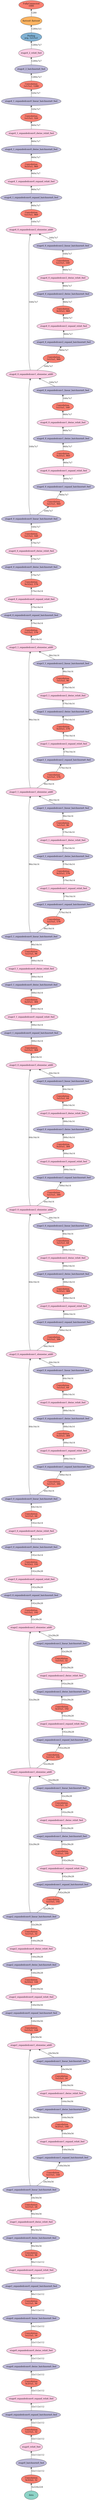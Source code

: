 digraph plot {
	data [label=data fillcolor="#8dd3c7" fixedsize="fasl==false" height=0.8034 shape=oval style=filled width=1.3]
	stage0_conv0_fwd [label="Convolution
3x3/2x2, 32" fillcolor="#fb8072" fixedsize="fasl==false" height=0.8034 shape=oval style=filled width=1.3]
	stage0_batchnorm0_fwd [label=stage0_batchnorm0_fwd fillcolor="#bebada" fixedsize="fasl==false" height=0.8034 shape=oval style=filled width=1.3]
	stage0_relu6_fwd [label=stage0_relu6_fwd fillcolor="#fccde5" fixedsize="fasl==false" height=0.8034 shape=oval style=filled width=1.3]
	stage0_expandedconv0_expand_conv0_fwd [label="Convolution
1x1/1x1, 32" fillcolor="#fb8072" fixedsize="fasl==false" height=0.8034 shape=oval style=filled width=1.3]
	stage0_expandedconv0_expand_batchnorm0_fwd [label=stage0_expandedconv0_expand_batchnorm0_fwd fillcolor="#bebada" fixedsize="fasl==false" height=0.8034 shape=oval style=filled width=1.3]
	stage0_expandedconv0_expand_relu6_fwd [label=stage0_expandedconv0_expand_relu6_fwd fillcolor="#fccde5" fixedsize="fasl==false" height=0.8034 shape=oval style=filled width=1.3]
	stage0_expandedconv0_dwise_conv0_fwd [label="Convolution
3x3/1x1, 32" fillcolor="#fb8072" fixedsize="fasl==false" height=0.8034 shape=oval style=filled width=1.3]
	stage0_expandedconv0_dwise_batchnorm0_fwd [label=stage0_expandedconv0_dwise_batchnorm0_fwd fillcolor="#bebada" fixedsize="fasl==false" height=0.8034 shape=oval style=filled width=1.3]
	stage0_expandedconv0_dwise_relu6_fwd [label=stage0_expandedconv0_dwise_relu6_fwd fillcolor="#fccde5" fixedsize="fasl==false" height=0.8034 shape=oval style=filled width=1.3]
	stage0_expandedconv0_linear_conv0_fwd [label="Convolution
1x1/1x1, 16" fillcolor="#fb8072" fixedsize="fasl==false" height=0.8034 shape=oval style=filled width=1.3]
	stage0_expandedconv0_linear_batchnorm0_fwd [label=stage0_expandedconv0_linear_batchnorm0_fwd fillcolor="#bebada" fixedsize="fasl==false" height=0.8034 shape=oval style=filled width=1.3]
	stage1_expandedconv0_expand_conv0_fwd [label="Convolution
1x1/1x1, 96" fillcolor="#fb8072" fixedsize="fasl==false" height=0.8034 shape=oval style=filled width=1.3]
	stage1_expandedconv0_expand_batchnorm0_fwd [label=stage1_expandedconv0_expand_batchnorm0_fwd fillcolor="#bebada" fixedsize="fasl==false" height=0.8034 shape=oval style=filled width=1.3]
	stage1_expandedconv0_expand_relu6_fwd [label=stage1_expandedconv0_expand_relu6_fwd fillcolor="#fccde5" fixedsize="fasl==false" height=0.8034 shape=oval style=filled width=1.3]
	stage1_expandedconv0_dwise_conv0_fwd [label="Convolution
3x3/2x2, 96" fillcolor="#fb8072" fixedsize="fasl==false" height=0.8034 shape=oval style=filled width=1.3]
	stage1_expandedconv0_dwise_batchnorm0_fwd [label=stage1_expandedconv0_dwise_batchnorm0_fwd fillcolor="#bebada" fixedsize="fasl==false" height=0.8034 shape=oval style=filled width=1.3]
	stage1_expandedconv0_dwise_relu6_fwd [label=stage1_expandedconv0_dwise_relu6_fwd fillcolor="#fccde5" fixedsize="fasl==false" height=0.8034 shape=oval style=filled width=1.3]
	stage1_expandedconv0_linear_conv0_fwd [label="Convolution
1x1/1x1, 24" fillcolor="#fb8072" fixedsize="fasl==false" height=0.8034 shape=oval style=filled width=1.3]
	stage1_expandedconv0_linear_batchnorm0_fwd [label=stage1_expandedconv0_linear_batchnorm0_fwd fillcolor="#bebada" fixedsize="fasl==false" height=0.8034 shape=oval style=filled width=1.3]
	stage1_expandedconv1_expand_conv0_fwd [label="Convolution
1x1/1x1, 144" fillcolor="#fb8072" fixedsize="fasl==false" height=0.8034 shape=oval style=filled width=1.3]
	stage1_expandedconv1_expand_batchnorm0_fwd [label=stage1_expandedconv1_expand_batchnorm0_fwd fillcolor="#bebada" fixedsize="fasl==false" height=0.8034 shape=oval style=filled width=1.3]
	stage1_expandedconv1_expand_relu6_fwd [label=stage1_expandedconv1_expand_relu6_fwd fillcolor="#fccde5" fixedsize="fasl==false" height=0.8034 shape=oval style=filled width=1.3]
	stage1_expandedconv1_dwise_conv0_fwd [label="Convolution
3x3/1x1, 144" fillcolor="#fb8072" fixedsize="fasl==false" height=0.8034 shape=oval style=filled width=1.3]
	stage1_expandedconv1_dwise_batchnorm0_fwd [label=stage1_expandedconv1_dwise_batchnorm0_fwd fillcolor="#bebada" fixedsize="fasl==false" height=0.8034 shape=oval style=filled width=1.3]
	stage1_expandedconv1_dwise_relu6_fwd [label=stage1_expandedconv1_dwise_relu6_fwd fillcolor="#fccde5" fixedsize="fasl==false" height=0.8034 shape=oval style=filled width=1.3]
	stage1_expandedconv1_linear_conv0_fwd [label="Convolution
1x1/1x1, 24" fillcolor="#fb8072" fixedsize="fasl==false" height=0.8034 shape=oval style=filled width=1.3]
	stage1_expandedconv1_linear_batchnorm0_fwd [label=stage1_expandedconv1_linear_batchnorm0_fwd fillcolor="#bebada" fixedsize="fasl==false" height=0.8034 shape=oval style=filled width=1.3]
	stage1_expandedconv1_elemwise_add0 [label=stage1_expandedconv1_elemwise_add0 fillcolor="#fccde5" fixedsize="fasl==false" height=0.8034 shape=oval style=filled width=1.3]
	stage2_expandedconv0_expand_conv0_fwd [label="Convolution
1x1/1x1, 144" fillcolor="#fb8072" fixedsize="fasl==false" height=0.8034 shape=oval style=filled width=1.3]
	stage2_expandedconv0_expand_batchnorm0_fwd [label=stage2_expandedconv0_expand_batchnorm0_fwd fillcolor="#bebada" fixedsize="fasl==false" height=0.8034 shape=oval style=filled width=1.3]
	stage2_expandedconv0_expand_relu6_fwd [label=stage2_expandedconv0_expand_relu6_fwd fillcolor="#fccde5" fixedsize="fasl==false" height=0.8034 shape=oval style=filled width=1.3]
	stage2_expandedconv0_dwise_conv0_fwd [label="Convolution
3x3/2x2, 144" fillcolor="#fb8072" fixedsize="fasl==false" height=0.8034 shape=oval style=filled width=1.3]
	stage2_expandedconv0_dwise_batchnorm0_fwd [label=stage2_expandedconv0_dwise_batchnorm0_fwd fillcolor="#bebada" fixedsize="fasl==false" height=0.8034 shape=oval style=filled width=1.3]
	stage2_expandedconv0_dwise_relu6_fwd [label=stage2_expandedconv0_dwise_relu6_fwd fillcolor="#fccde5" fixedsize="fasl==false" height=0.8034 shape=oval style=filled width=1.3]
	stage2_expandedconv0_linear_conv0_fwd [label="Convolution
1x1/1x1, 32" fillcolor="#fb8072" fixedsize="fasl==false" height=0.8034 shape=oval style=filled width=1.3]
	stage2_expandedconv0_linear_batchnorm0_fwd [label=stage2_expandedconv0_linear_batchnorm0_fwd fillcolor="#bebada" fixedsize="fasl==false" height=0.8034 shape=oval style=filled width=1.3]
	stage2_expandedconv1_expand_conv0_fwd [label="Convolution
1x1/1x1, 192" fillcolor="#fb8072" fixedsize="fasl==false" height=0.8034 shape=oval style=filled width=1.3]
	stage2_expandedconv1_expand_batchnorm0_fwd [label=stage2_expandedconv1_expand_batchnorm0_fwd fillcolor="#bebada" fixedsize="fasl==false" height=0.8034 shape=oval style=filled width=1.3]
	stage2_expandedconv1_expand_relu6_fwd [label=stage2_expandedconv1_expand_relu6_fwd fillcolor="#fccde5" fixedsize="fasl==false" height=0.8034 shape=oval style=filled width=1.3]
	stage2_expandedconv1_dwise_conv0_fwd [label="Convolution
3x3/1x1, 192" fillcolor="#fb8072" fixedsize="fasl==false" height=0.8034 shape=oval style=filled width=1.3]
	stage2_expandedconv1_dwise_batchnorm0_fwd [label=stage2_expandedconv1_dwise_batchnorm0_fwd fillcolor="#bebada" fixedsize="fasl==false" height=0.8034 shape=oval style=filled width=1.3]
	stage2_expandedconv1_dwise_relu6_fwd [label=stage2_expandedconv1_dwise_relu6_fwd fillcolor="#fccde5" fixedsize="fasl==false" height=0.8034 shape=oval style=filled width=1.3]
	stage2_expandedconv1_linear_conv0_fwd [label="Convolution
1x1/1x1, 32" fillcolor="#fb8072" fixedsize="fasl==false" height=0.8034 shape=oval style=filled width=1.3]
	stage2_expandedconv1_linear_batchnorm0_fwd [label=stage2_expandedconv1_linear_batchnorm0_fwd fillcolor="#bebada" fixedsize="fasl==false" height=0.8034 shape=oval style=filled width=1.3]
	stage2_expandedconv1_elemwise_add0 [label=stage2_expandedconv1_elemwise_add0 fillcolor="#fccde5" fixedsize="fasl==false" height=0.8034 shape=oval style=filled width=1.3]
	stage2_expandedconv2_expand_conv0_fwd [label="Convolution
1x1/1x1, 192" fillcolor="#fb8072" fixedsize="fasl==false" height=0.8034 shape=oval style=filled width=1.3]
	stage2_expandedconv2_expand_batchnorm0_fwd [label=stage2_expandedconv2_expand_batchnorm0_fwd fillcolor="#bebada" fixedsize="fasl==false" height=0.8034 shape=oval style=filled width=1.3]
	stage2_expandedconv2_expand_relu6_fwd [label=stage2_expandedconv2_expand_relu6_fwd fillcolor="#fccde5" fixedsize="fasl==false" height=0.8034 shape=oval style=filled width=1.3]
	stage2_expandedconv2_dwise_conv0_fwd [label="Convolution
3x3/1x1, 192" fillcolor="#fb8072" fixedsize="fasl==false" height=0.8034 shape=oval style=filled width=1.3]
	stage2_expandedconv2_dwise_batchnorm0_fwd [label=stage2_expandedconv2_dwise_batchnorm0_fwd fillcolor="#bebada" fixedsize="fasl==false" height=0.8034 shape=oval style=filled width=1.3]
	stage2_expandedconv2_dwise_relu6_fwd [label=stage2_expandedconv2_dwise_relu6_fwd fillcolor="#fccde5" fixedsize="fasl==false" height=0.8034 shape=oval style=filled width=1.3]
	stage2_expandedconv2_linear_conv0_fwd [label="Convolution
1x1/1x1, 32" fillcolor="#fb8072" fixedsize="fasl==false" height=0.8034 shape=oval style=filled width=1.3]
	stage2_expandedconv2_linear_batchnorm0_fwd [label=stage2_expandedconv2_linear_batchnorm0_fwd fillcolor="#bebada" fixedsize="fasl==false" height=0.8034 shape=oval style=filled width=1.3]
	stage2_expandedconv2_elemwise_add0 [label=stage2_expandedconv2_elemwise_add0 fillcolor="#fccde5" fixedsize="fasl==false" height=0.8034 shape=oval style=filled width=1.3]
	stage3_0_expandedconv0_expand_conv0_fwd [label="Convolution
1x1/1x1, 192" fillcolor="#fb8072" fixedsize="fasl==false" height=0.8034 shape=oval style=filled width=1.3]
	stage3_0_expandedconv0_expand_batchnorm0_fwd [label=stage3_0_expandedconv0_expand_batchnorm0_fwd fillcolor="#bebada" fixedsize="fasl==false" height=0.8034 shape=oval style=filled width=1.3]
	stage3_0_expandedconv0_expand_relu6_fwd [label=stage3_0_expandedconv0_expand_relu6_fwd fillcolor="#fccde5" fixedsize="fasl==false" height=0.8034 shape=oval style=filled width=1.3]
	stage3_0_expandedconv0_dwise_conv0_fwd [label="Convolution
3x3/2x2, 192" fillcolor="#fb8072" fixedsize="fasl==false" height=0.8034 shape=oval style=filled width=1.3]
	stage3_0_expandedconv0_dwise_batchnorm0_fwd [label=stage3_0_expandedconv0_dwise_batchnorm0_fwd fillcolor="#bebada" fixedsize="fasl==false" height=0.8034 shape=oval style=filled width=1.3]
	stage3_0_expandedconv0_dwise_relu6_fwd [label=stage3_0_expandedconv0_dwise_relu6_fwd fillcolor="#fccde5" fixedsize="fasl==false" height=0.8034 shape=oval style=filled width=1.3]
	stage3_0_expandedconv0_linear_conv0_fwd [label="Convolution
1x1/1x1, 64" fillcolor="#fb8072" fixedsize="fasl==false" height=0.8034 shape=oval style=filled width=1.3]
	stage3_0_expandedconv0_linear_batchnorm0_fwd [label=stage3_0_expandedconv0_linear_batchnorm0_fwd fillcolor="#bebada" fixedsize="fasl==false" height=0.8034 shape=oval style=filled width=1.3]
	stage3_0_expandedconv1_expand_conv0_fwd [label="Convolution
1x1/1x1, 384" fillcolor="#fb8072" fixedsize="fasl==false" height=0.8034 shape=oval style=filled width=1.3]
	stage3_0_expandedconv1_expand_batchnorm0_fwd [label=stage3_0_expandedconv1_expand_batchnorm0_fwd fillcolor="#bebada" fixedsize="fasl==false" height=0.8034 shape=oval style=filled width=1.3]
	stage3_0_expandedconv1_expand_relu6_fwd [label=stage3_0_expandedconv1_expand_relu6_fwd fillcolor="#fccde5" fixedsize="fasl==false" height=0.8034 shape=oval style=filled width=1.3]
	stage3_0_expandedconv1_dwise_conv0_fwd [label="Convolution
3x3/1x1, 384" fillcolor="#fb8072" fixedsize="fasl==false" height=0.8034 shape=oval style=filled width=1.3]
	stage3_0_expandedconv1_dwise_batchnorm0_fwd [label=stage3_0_expandedconv1_dwise_batchnorm0_fwd fillcolor="#bebada" fixedsize="fasl==false" height=0.8034 shape=oval style=filled width=1.3]
	stage3_0_expandedconv1_dwise_relu6_fwd [label=stage3_0_expandedconv1_dwise_relu6_fwd fillcolor="#fccde5" fixedsize="fasl==false" height=0.8034 shape=oval style=filled width=1.3]
	stage3_0_expandedconv1_linear_conv0_fwd [label="Convolution
1x1/1x1, 64" fillcolor="#fb8072" fixedsize="fasl==false" height=0.8034 shape=oval style=filled width=1.3]
	stage3_0_expandedconv1_linear_batchnorm0_fwd [label=stage3_0_expandedconv1_linear_batchnorm0_fwd fillcolor="#bebada" fixedsize="fasl==false" height=0.8034 shape=oval style=filled width=1.3]
	stage3_0_expandedconv1_elemwise_add0 [label=stage3_0_expandedconv1_elemwise_add0 fillcolor="#fccde5" fixedsize="fasl==false" height=0.8034 shape=oval style=filled width=1.3]
	stage3_0_expandedconv2_expand_conv0_fwd [label="Convolution
1x1/1x1, 384" fillcolor="#fb8072" fixedsize="fasl==false" height=0.8034 shape=oval style=filled width=1.3]
	stage3_0_expandedconv2_expand_batchnorm0_fwd [label=stage3_0_expandedconv2_expand_batchnorm0_fwd fillcolor="#bebada" fixedsize="fasl==false" height=0.8034 shape=oval style=filled width=1.3]
	stage3_0_expandedconv2_expand_relu6_fwd [label=stage3_0_expandedconv2_expand_relu6_fwd fillcolor="#fccde5" fixedsize="fasl==false" height=0.8034 shape=oval style=filled width=1.3]
	stage3_0_expandedconv2_dwise_conv0_fwd [label="Convolution
3x3/1x1, 384" fillcolor="#fb8072" fixedsize="fasl==false" height=0.8034 shape=oval style=filled width=1.3]
	stage3_0_expandedconv2_dwise_batchnorm0_fwd [label=stage3_0_expandedconv2_dwise_batchnorm0_fwd fillcolor="#bebada" fixedsize="fasl==false" height=0.8034 shape=oval style=filled width=1.3]
	stage3_0_expandedconv2_dwise_relu6_fwd [label=stage3_0_expandedconv2_dwise_relu6_fwd fillcolor="#fccde5" fixedsize="fasl==false" height=0.8034 shape=oval style=filled width=1.3]
	stage3_0_expandedconv2_linear_conv0_fwd [label="Convolution
1x1/1x1, 64" fillcolor="#fb8072" fixedsize="fasl==false" height=0.8034 shape=oval style=filled width=1.3]
	stage3_0_expandedconv2_linear_batchnorm0_fwd [label=stage3_0_expandedconv2_linear_batchnorm0_fwd fillcolor="#bebada" fixedsize="fasl==false" height=0.8034 shape=oval style=filled width=1.3]
	stage3_0_expandedconv2_elemwise_add0 [label=stage3_0_expandedconv2_elemwise_add0 fillcolor="#fccde5" fixedsize="fasl==false" height=0.8034 shape=oval style=filled width=1.3]
	stage3_0_expandedconv3_expand_conv0_fwd [label="Convolution
1x1/1x1, 384" fillcolor="#fb8072" fixedsize="fasl==false" height=0.8034 shape=oval style=filled width=1.3]
	stage3_0_expandedconv3_expand_batchnorm0_fwd [label=stage3_0_expandedconv3_expand_batchnorm0_fwd fillcolor="#bebada" fixedsize="fasl==false" height=0.8034 shape=oval style=filled width=1.3]
	stage3_0_expandedconv3_expand_relu6_fwd [label=stage3_0_expandedconv3_expand_relu6_fwd fillcolor="#fccde5" fixedsize="fasl==false" height=0.8034 shape=oval style=filled width=1.3]
	stage3_0_expandedconv3_dwise_conv0_fwd [label="Convolution
3x3/1x1, 384" fillcolor="#fb8072" fixedsize="fasl==false" height=0.8034 shape=oval style=filled width=1.3]
	stage3_0_expandedconv3_dwise_batchnorm0_fwd [label=stage3_0_expandedconv3_dwise_batchnorm0_fwd fillcolor="#bebada" fixedsize="fasl==false" height=0.8034 shape=oval style=filled width=1.3]
	stage3_0_expandedconv3_dwise_relu6_fwd [label=stage3_0_expandedconv3_dwise_relu6_fwd fillcolor="#fccde5" fixedsize="fasl==false" height=0.8034 shape=oval style=filled width=1.3]
	stage3_0_expandedconv3_linear_conv0_fwd [label="Convolution
1x1/1x1, 64" fillcolor="#fb8072" fixedsize="fasl==false" height=0.8034 shape=oval style=filled width=1.3]
	stage3_0_expandedconv3_linear_batchnorm0_fwd [label=stage3_0_expandedconv3_linear_batchnorm0_fwd fillcolor="#bebada" fixedsize="fasl==false" height=0.8034 shape=oval style=filled width=1.3]
	stage3_0_expandedconv3_elemwise_add0 [label=stage3_0_expandedconv3_elemwise_add0 fillcolor="#fccde5" fixedsize="fasl==false" height=0.8034 shape=oval style=filled width=1.3]
	stage3_1_expandedconv0_expand_conv0_fwd [label="Convolution
1x1/1x1, 384" fillcolor="#fb8072" fixedsize="fasl==false" height=0.8034 shape=oval style=filled width=1.3]
	stage3_1_expandedconv0_expand_batchnorm0_fwd [label=stage3_1_expandedconv0_expand_batchnorm0_fwd fillcolor="#bebada" fixedsize="fasl==false" height=0.8034 shape=oval style=filled width=1.3]
	stage3_1_expandedconv0_expand_relu6_fwd [label=stage3_1_expandedconv0_expand_relu6_fwd fillcolor="#fccde5" fixedsize="fasl==false" height=0.8034 shape=oval style=filled width=1.3]
	stage3_1_expandedconv0_dwise_conv0_fwd [label="Convolution
3x3/1x1, 384" fillcolor="#fb8072" fixedsize="fasl==false" height=0.8034 shape=oval style=filled width=1.3]
	stage3_1_expandedconv0_dwise_batchnorm0_fwd [label=stage3_1_expandedconv0_dwise_batchnorm0_fwd fillcolor="#bebada" fixedsize="fasl==false" height=0.8034 shape=oval style=filled width=1.3]
	stage3_1_expandedconv0_dwise_relu6_fwd [label=stage3_1_expandedconv0_dwise_relu6_fwd fillcolor="#fccde5" fixedsize="fasl==false" height=0.8034 shape=oval style=filled width=1.3]
	stage3_1_expandedconv0_linear_conv0_fwd [label="Convolution
1x1/1x1, 96" fillcolor="#fb8072" fixedsize="fasl==false" height=0.8034 shape=oval style=filled width=1.3]
	stage3_1_expandedconv0_linear_batchnorm0_fwd [label=stage3_1_expandedconv0_linear_batchnorm0_fwd fillcolor="#bebada" fixedsize="fasl==false" height=0.8034 shape=oval style=filled width=1.3]
	stage3_1_expandedconv1_expand_conv0_fwd [label="Convolution
1x1/1x1, 576" fillcolor="#fb8072" fixedsize="fasl==false" height=0.8034 shape=oval style=filled width=1.3]
	stage3_1_expandedconv1_expand_batchnorm0_fwd [label=stage3_1_expandedconv1_expand_batchnorm0_fwd fillcolor="#bebada" fixedsize="fasl==false" height=0.8034 shape=oval style=filled width=1.3]
	stage3_1_expandedconv1_expand_relu6_fwd [label=stage3_1_expandedconv1_expand_relu6_fwd fillcolor="#fccde5" fixedsize="fasl==false" height=0.8034 shape=oval style=filled width=1.3]
	stage3_1_expandedconv1_dwise_conv0_fwd [label="Convolution
3x3/1x1, 576" fillcolor="#fb8072" fixedsize="fasl==false" height=0.8034 shape=oval style=filled width=1.3]
	stage3_1_expandedconv1_dwise_batchnorm0_fwd [label=stage3_1_expandedconv1_dwise_batchnorm0_fwd fillcolor="#bebada" fixedsize="fasl==false" height=0.8034 shape=oval style=filled width=1.3]
	stage3_1_expandedconv1_dwise_relu6_fwd [label=stage3_1_expandedconv1_dwise_relu6_fwd fillcolor="#fccde5" fixedsize="fasl==false" height=0.8034 shape=oval style=filled width=1.3]
	stage3_1_expandedconv1_linear_conv0_fwd [label="Convolution
1x1/1x1, 96" fillcolor="#fb8072" fixedsize="fasl==false" height=0.8034 shape=oval style=filled width=1.3]
	stage3_1_expandedconv1_linear_batchnorm0_fwd [label=stage3_1_expandedconv1_linear_batchnorm0_fwd fillcolor="#bebada" fixedsize="fasl==false" height=0.8034 shape=oval style=filled width=1.3]
	stage3_1_expandedconv1_elemwise_add0 [label=stage3_1_expandedconv1_elemwise_add0 fillcolor="#fccde5" fixedsize="fasl==false" height=0.8034 shape=oval style=filled width=1.3]
	stage3_1_expandedconv2_expand_conv0_fwd [label="Convolution
1x1/1x1, 576" fillcolor="#fb8072" fixedsize="fasl==false" height=0.8034 shape=oval style=filled width=1.3]
	stage3_1_expandedconv2_expand_batchnorm0_fwd [label=stage3_1_expandedconv2_expand_batchnorm0_fwd fillcolor="#bebada" fixedsize="fasl==false" height=0.8034 shape=oval style=filled width=1.3]
	stage3_1_expandedconv2_expand_relu6_fwd [label=stage3_1_expandedconv2_expand_relu6_fwd fillcolor="#fccde5" fixedsize="fasl==false" height=0.8034 shape=oval style=filled width=1.3]
	stage3_1_expandedconv2_dwise_conv0_fwd [label="Convolution
3x3/1x1, 576" fillcolor="#fb8072" fixedsize="fasl==false" height=0.8034 shape=oval style=filled width=1.3]
	stage3_1_expandedconv2_dwise_batchnorm0_fwd [label=stage3_1_expandedconv2_dwise_batchnorm0_fwd fillcolor="#bebada" fixedsize="fasl==false" height=0.8034 shape=oval style=filled width=1.3]
	stage3_1_expandedconv2_dwise_relu6_fwd [label=stage3_1_expandedconv2_dwise_relu6_fwd fillcolor="#fccde5" fixedsize="fasl==false" height=0.8034 shape=oval style=filled width=1.3]
	stage3_1_expandedconv2_linear_conv0_fwd [label="Convolution
1x1/1x1, 96" fillcolor="#fb8072" fixedsize="fasl==false" height=0.8034 shape=oval style=filled width=1.3]
	stage3_1_expandedconv2_linear_batchnorm0_fwd [label=stage3_1_expandedconv2_linear_batchnorm0_fwd fillcolor="#bebada" fixedsize="fasl==false" height=0.8034 shape=oval style=filled width=1.3]
	stage3_1_expandedconv2_elemwise_add0 [label=stage3_1_expandedconv2_elemwise_add0 fillcolor="#fccde5" fixedsize="fasl==false" height=0.8034 shape=oval style=filled width=1.3]
	stage4_0_expandedconv0_expand_conv0_fwd [label="Convolution
1x1/1x1, 576" fillcolor="#fb8072" fixedsize="fasl==false" height=0.8034 shape=oval style=filled width=1.3]
	stage4_0_expandedconv0_expand_batchnorm0_fwd [label=stage4_0_expandedconv0_expand_batchnorm0_fwd fillcolor="#bebada" fixedsize="fasl==false" height=0.8034 shape=oval style=filled width=1.3]
	stage4_0_expandedconv0_expand_relu6_fwd [label=stage4_0_expandedconv0_expand_relu6_fwd fillcolor="#fccde5" fixedsize="fasl==false" height=0.8034 shape=oval style=filled width=1.3]
	stage4_0_expandedconv0_dwise_conv0_fwd [label="Convolution
3x3/2x2, 576" fillcolor="#fb8072" fixedsize="fasl==false" height=0.8034 shape=oval style=filled width=1.3]
	stage4_0_expandedconv0_dwise_batchnorm0_fwd [label=stage4_0_expandedconv0_dwise_batchnorm0_fwd fillcolor="#bebada" fixedsize="fasl==false" height=0.8034 shape=oval style=filled width=1.3]
	stage4_0_expandedconv0_dwise_relu6_fwd [label=stage4_0_expandedconv0_dwise_relu6_fwd fillcolor="#fccde5" fixedsize="fasl==false" height=0.8034 shape=oval style=filled width=1.3]
	stage4_0_expandedconv0_linear_conv0_fwd [label="Convolution
1x1/1x1, 160" fillcolor="#fb8072" fixedsize="fasl==false" height=0.8034 shape=oval style=filled width=1.3]
	stage4_0_expandedconv0_linear_batchnorm0_fwd [label=stage4_0_expandedconv0_linear_batchnorm0_fwd fillcolor="#bebada" fixedsize="fasl==false" height=0.8034 shape=oval style=filled width=1.3]
	stage4_0_expandedconv1_expand_conv0_fwd [label="Convolution
1x1/1x1, 960" fillcolor="#fb8072" fixedsize="fasl==false" height=0.8034 shape=oval style=filled width=1.3]
	stage4_0_expandedconv1_expand_batchnorm0_fwd [label=stage4_0_expandedconv1_expand_batchnorm0_fwd fillcolor="#bebada" fixedsize="fasl==false" height=0.8034 shape=oval style=filled width=1.3]
	stage4_0_expandedconv1_expand_relu6_fwd [label=stage4_0_expandedconv1_expand_relu6_fwd fillcolor="#fccde5" fixedsize="fasl==false" height=0.8034 shape=oval style=filled width=1.3]
	stage4_0_expandedconv1_dwise_conv0_fwd [label="Convolution
3x3/1x1, 960" fillcolor="#fb8072" fixedsize="fasl==false" height=0.8034 shape=oval style=filled width=1.3]
	stage4_0_expandedconv1_dwise_batchnorm0_fwd [label=stage4_0_expandedconv1_dwise_batchnorm0_fwd fillcolor="#bebada" fixedsize="fasl==false" height=0.8034 shape=oval style=filled width=1.3]
	stage4_0_expandedconv1_dwise_relu6_fwd [label=stage4_0_expandedconv1_dwise_relu6_fwd fillcolor="#fccde5" fixedsize="fasl==false" height=0.8034 shape=oval style=filled width=1.3]
	stage4_0_expandedconv1_linear_conv0_fwd [label="Convolution
1x1/1x1, 160" fillcolor="#fb8072" fixedsize="fasl==false" height=0.8034 shape=oval style=filled width=1.3]
	stage4_0_expandedconv1_linear_batchnorm0_fwd [label=stage4_0_expandedconv1_linear_batchnorm0_fwd fillcolor="#bebada" fixedsize="fasl==false" height=0.8034 shape=oval style=filled width=1.3]
	stage4_0_expandedconv1_elemwise_add0 [label=stage4_0_expandedconv1_elemwise_add0 fillcolor="#fccde5" fixedsize="fasl==false" height=0.8034 shape=oval style=filled width=1.3]
	stage4_0_expandedconv2_expand_conv0_fwd [label="Convolution
1x1/1x1, 960" fillcolor="#fb8072" fixedsize="fasl==false" height=0.8034 shape=oval style=filled width=1.3]
	stage4_0_expandedconv2_expand_batchnorm0_fwd [label=stage4_0_expandedconv2_expand_batchnorm0_fwd fillcolor="#bebada" fixedsize="fasl==false" height=0.8034 shape=oval style=filled width=1.3]
	stage4_0_expandedconv2_expand_relu6_fwd [label=stage4_0_expandedconv2_expand_relu6_fwd fillcolor="#fccde5" fixedsize="fasl==false" height=0.8034 shape=oval style=filled width=1.3]
	stage4_0_expandedconv2_dwise_conv0_fwd [label="Convolution
3x3/1x1, 960" fillcolor="#fb8072" fixedsize="fasl==false" height=0.8034 shape=oval style=filled width=1.3]
	stage4_0_expandedconv2_dwise_batchnorm0_fwd [label=stage4_0_expandedconv2_dwise_batchnorm0_fwd fillcolor="#bebada" fixedsize="fasl==false" height=0.8034 shape=oval style=filled width=1.3]
	stage4_0_expandedconv2_dwise_relu6_fwd [label=stage4_0_expandedconv2_dwise_relu6_fwd fillcolor="#fccde5" fixedsize="fasl==false" height=0.8034 shape=oval style=filled width=1.3]
	stage4_0_expandedconv2_linear_conv0_fwd [label="Convolution
1x1/1x1, 160" fillcolor="#fb8072" fixedsize="fasl==false" height=0.8034 shape=oval style=filled width=1.3]
	stage4_0_expandedconv2_linear_batchnorm0_fwd [label=stage4_0_expandedconv2_linear_batchnorm0_fwd fillcolor="#bebada" fixedsize="fasl==false" height=0.8034 shape=oval style=filled width=1.3]
	stage4_0_expandedconv2_elemwise_add0 [label=stage4_0_expandedconv2_elemwise_add0 fillcolor="#fccde5" fixedsize="fasl==false" height=0.8034 shape=oval style=filled width=1.3]
	stage4_1_expandedconv0_expand_conv0_fwd [label="Convolution
1x1/1x1, 960" fillcolor="#fb8072" fixedsize="fasl==false" height=0.8034 shape=oval style=filled width=1.3]
	stage4_1_expandedconv0_expand_batchnorm0_fwd [label=stage4_1_expandedconv0_expand_batchnorm0_fwd fillcolor="#bebada" fixedsize="fasl==false" height=0.8034 shape=oval style=filled width=1.3]
	stage4_1_expandedconv0_expand_relu6_fwd [label=stage4_1_expandedconv0_expand_relu6_fwd fillcolor="#fccde5" fixedsize="fasl==false" height=0.8034 shape=oval style=filled width=1.3]
	stage4_1_expandedconv0_dwise_conv0_fwd [label="Convolution
3x3/1x1, 960" fillcolor="#fb8072" fixedsize="fasl==false" height=0.8034 shape=oval style=filled width=1.3]
	stage4_1_expandedconv0_dwise_batchnorm0_fwd [label=stage4_1_expandedconv0_dwise_batchnorm0_fwd fillcolor="#bebada" fixedsize="fasl==false" height=0.8034 shape=oval style=filled width=1.3]
	stage4_1_expandedconv0_dwise_relu6_fwd [label=stage4_1_expandedconv0_dwise_relu6_fwd fillcolor="#fccde5" fixedsize="fasl==false" height=0.8034 shape=oval style=filled width=1.3]
	stage4_1_expandedconv0_linear_conv0_fwd [label="Convolution
1x1/1x1, 320" fillcolor="#fb8072" fixedsize="fasl==false" height=0.8034 shape=oval style=filled width=1.3]
	stage4_1_expandedconv0_linear_batchnorm0_fwd [label=stage4_1_expandedconv0_linear_batchnorm0_fwd fillcolor="#bebada" fixedsize="fasl==false" height=0.8034 shape=oval style=filled width=1.3]
	stage4_2_conv0_fwd [label="Convolution
1x1/1x1, 1280" fillcolor="#fb8072" fixedsize="fasl==false" height=0.8034 shape=oval style=filled width=1.3]
	stage4_2_batchnorm0_fwd [label=stage4_2_batchnorm0_fwd fillcolor="#bebada" fixedsize="fasl==false" height=0.8034 shape=oval style=filled width=1.3]
	stage4_2_relu6_fwd [label=stage4_2_relu6_fwd fillcolor="#fccde5" fixedsize="fasl==false" height=0.8034 shape=oval style=filled width=1.3]
	pool0_fwd [label="Pooling
avg, 1x1/1x1" fillcolor="#80b1d3" fixedsize="fasl==false" height=0.8034 shape=oval style=filled width=1.3]
	flatten0_flatten0 [label=flatten0_flatten0 fillcolor="#fdb462" fixedsize="fasl==false" height=0.8034 shape=oval style=filled width=1.3]
	dense0_fwd [label="FullyConnected
1000" fillcolor="#fb8072" fixedsize="fasl==false" height=0.8034 shape=oval style=filled width=1.3]
	stage0_conv0_fwd -> data [label="3x224x224" arrowtail=open dir=back]
	stage0_batchnorm0_fwd -> stage0_conv0_fwd [label="32x112x112" arrowtail=open dir=back]
	stage0_relu6_fwd -> stage0_batchnorm0_fwd [label="32x112x112" arrowtail=open dir=back]
	stage0_expandedconv0_expand_conv0_fwd -> stage0_relu6_fwd [label="32x112x112" arrowtail=open dir=back]
	stage0_expandedconv0_expand_batchnorm0_fwd -> stage0_expandedconv0_expand_conv0_fwd [label="32x112x112" arrowtail=open dir=back]
	stage0_expandedconv0_expand_relu6_fwd -> stage0_expandedconv0_expand_batchnorm0_fwd [label="32x112x112" arrowtail=open dir=back]
	stage0_expandedconv0_dwise_conv0_fwd -> stage0_expandedconv0_expand_relu6_fwd [label="32x112x112" arrowtail=open dir=back]
	stage0_expandedconv0_dwise_batchnorm0_fwd -> stage0_expandedconv0_dwise_conv0_fwd [label="32x112x112" arrowtail=open dir=back]
	stage0_expandedconv0_dwise_relu6_fwd -> stage0_expandedconv0_dwise_batchnorm0_fwd [label="32x112x112" arrowtail=open dir=back]
	stage0_expandedconv0_linear_conv0_fwd -> stage0_expandedconv0_dwise_relu6_fwd [label="32x112x112" arrowtail=open dir=back]
	stage0_expandedconv0_linear_batchnorm0_fwd -> stage0_expandedconv0_linear_conv0_fwd [label="16x112x112" arrowtail=open dir=back]
	stage1_expandedconv0_expand_conv0_fwd -> stage0_expandedconv0_linear_batchnorm0_fwd [label="16x112x112" arrowtail=open dir=back]
	stage1_expandedconv0_expand_batchnorm0_fwd -> stage1_expandedconv0_expand_conv0_fwd [label="96x112x112" arrowtail=open dir=back]
	stage1_expandedconv0_expand_relu6_fwd -> stage1_expandedconv0_expand_batchnorm0_fwd [label="96x112x112" arrowtail=open dir=back]
	stage1_expandedconv0_dwise_conv0_fwd -> stage1_expandedconv0_expand_relu6_fwd [label="96x112x112" arrowtail=open dir=back]
	stage1_expandedconv0_dwise_batchnorm0_fwd -> stage1_expandedconv0_dwise_conv0_fwd [label="96x56x56" arrowtail=open dir=back]
	stage1_expandedconv0_dwise_relu6_fwd -> stage1_expandedconv0_dwise_batchnorm0_fwd [label="96x56x56" arrowtail=open dir=back]
	stage1_expandedconv0_linear_conv0_fwd -> stage1_expandedconv0_dwise_relu6_fwd [label="96x56x56" arrowtail=open dir=back]
	stage1_expandedconv0_linear_batchnorm0_fwd -> stage1_expandedconv0_linear_conv0_fwd [label="24x56x56" arrowtail=open dir=back]
	stage1_expandedconv1_expand_conv0_fwd -> stage1_expandedconv0_linear_batchnorm0_fwd [label="24x56x56" arrowtail=open dir=back]
	stage1_expandedconv1_expand_batchnorm0_fwd -> stage1_expandedconv1_expand_conv0_fwd [label="144x56x56" arrowtail=open dir=back]
	stage1_expandedconv1_expand_relu6_fwd -> stage1_expandedconv1_expand_batchnorm0_fwd [label="144x56x56" arrowtail=open dir=back]
	stage1_expandedconv1_dwise_conv0_fwd -> stage1_expandedconv1_expand_relu6_fwd [label="144x56x56" arrowtail=open dir=back]
	stage1_expandedconv1_dwise_batchnorm0_fwd -> stage1_expandedconv1_dwise_conv0_fwd [label="144x56x56" arrowtail=open dir=back]
	stage1_expandedconv1_dwise_relu6_fwd -> stage1_expandedconv1_dwise_batchnorm0_fwd [label="144x56x56" arrowtail=open dir=back]
	stage1_expandedconv1_linear_conv0_fwd -> stage1_expandedconv1_dwise_relu6_fwd [label="144x56x56" arrowtail=open dir=back]
	stage1_expandedconv1_linear_batchnorm0_fwd -> stage1_expandedconv1_linear_conv0_fwd [label="24x56x56" arrowtail=open dir=back]
	stage1_expandedconv1_elemwise_add0 -> stage1_expandedconv1_linear_batchnorm0_fwd [label="24x56x56" arrowtail=open dir=back]
	stage1_expandedconv1_elemwise_add0 -> stage1_expandedconv0_linear_batchnorm0_fwd [label="24x56x56" arrowtail=open dir=back]
	stage2_expandedconv0_expand_conv0_fwd -> stage1_expandedconv1_elemwise_add0 [label="24x56x56" arrowtail=open dir=back]
	stage2_expandedconv0_expand_batchnorm0_fwd -> stage2_expandedconv0_expand_conv0_fwd [label="144x56x56" arrowtail=open dir=back]
	stage2_expandedconv0_expand_relu6_fwd -> stage2_expandedconv0_expand_batchnorm0_fwd [label="144x56x56" arrowtail=open dir=back]
	stage2_expandedconv0_dwise_conv0_fwd -> stage2_expandedconv0_expand_relu6_fwd [label="144x56x56" arrowtail=open dir=back]
	stage2_expandedconv0_dwise_batchnorm0_fwd -> stage2_expandedconv0_dwise_conv0_fwd [label="144x28x28" arrowtail=open dir=back]
	stage2_expandedconv0_dwise_relu6_fwd -> stage2_expandedconv0_dwise_batchnorm0_fwd [label="144x28x28" arrowtail=open dir=back]
	stage2_expandedconv0_linear_conv0_fwd -> stage2_expandedconv0_dwise_relu6_fwd [label="144x28x28" arrowtail=open dir=back]
	stage2_expandedconv0_linear_batchnorm0_fwd -> stage2_expandedconv0_linear_conv0_fwd [label="32x28x28" arrowtail=open dir=back]
	stage2_expandedconv1_expand_conv0_fwd -> stage2_expandedconv0_linear_batchnorm0_fwd [label="32x28x28" arrowtail=open dir=back]
	stage2_expandedconv1_expand_batchnorm0_fwd -> stage2_expandedconv1_expand_conv0_fwd [label="192x28x28" arrowtail=open dir=back]
	stage2_expandedconv1_expand_relu6_fwd -> stage2_expandedconv1_expand_batchnorm0_fwd [label="192x28x28" arrowtail=open dir=back]
	stage2_expandedconv1_dwise_conv0_fwd -> stage2_expandedconv1_expand_relu6_fwd [label="192x28x28" arrowtail=open dir=back]
	stage2_expandedconv1_dwise_batchnorm0_fwd -> stage2_expandedconv1_dwise_conv0_fwd [label="192x28x28" arrowtail=open dir=back]
	stage2_expandedconv1_dwise_relu6_fwd -> stage2_expandedconv1_dwise_batchnorm0_fwd [label="192x28x28" arrowtail=open dir=back]
	stage2_expandedconv1_linear_conv0_fwd -> stage2_expandedconv1_dwise_relu6_fwd [label="192x28x28" arrowtail=open dir=back]
	stage2_expandedconv1_linear_batchnorm0_fwd -> stage2_expandedconv1_linear_conv0_fwd [label="32x28x28" arrowtail=open dir=back]
	stage2_expandedconv1_elemwise_add0 -> stage2_expandedconv1_linear_batchnorm0_fwd [label="32x28x28" arrowtail=open dir=back]
	stage2_expandedconv1_elemwise_add0 -> stage2_expandedconv0_linear_batchnorm0_fwd [label="32x28x28" arrowtail=open dir=back]
	stage2_expandedconv2_expand_conv0_fwd -> stage2_expandedconv1_elemwise_add0 [label="32x28x28" arrowtail=open dir=back]
	stage2_expandedconv2_expand_batchnorm0_fwd -> stage2_expandedconv2_expand_conv0_fwd [label="192x28x28" arrowtail=open dir=back]
	stage2_expandedconv2_expand_relu6_fwd -> stage2_expandedconv2_expand_batchnorm0_fwd [label="192x28x28" arrowtail=open dir=back]
	stage2_expandedconv2_dwise_conv0_fwd -> stage2_expandedconv2_expand_relu6_fwd [label="192x28x28" arrowtail=open dir=back]
	stage2_expandedconv2_dwise_batchnorm0_fwd -> stage2_expandedconv2_dwise_conv0_fwd [label="192x28x28" arrowtail=open dir=back]
	stage2_expandedconv2_dwise_relu6_fwd -> stage2_expandedconv2_dwise_batchnorm0_fwd [label="192x28x28" arrowtail=open dir=back]
	stage2_expandedconv2_linear_conv0_fwd -> stage2_expandedconv2_dwise_relu6_fwd [label="192x28x28" arrowtail=open dir=back]
	stage2_expandedconv2_linear_batchnorm0_fwd -> stage2_expandedconv2_linear_conv0_fwd [label="32x28x28" arrowtail=open dir=back]
	stage2_expandedconv2_elemwise_add0 -> stage2_expandedconv2_linear_batchnorm0_fwd [label="32x28x28" arrowtail=open dir=back]
	stage2_expandedconv2_elemwise_add0 -> stage2_expandedconv1_elemwise_add0 [label="32x28x28" arrowtail=open dir=back]
	stage3_0_expandedconv0_expand_conv0_fwd -> stage2_expandedconv2_elemwise_add0 [label="32x28x28" arrowtail=open dir=back]
	stage3_0_expandedconv0_expand_batchnorm0_fwd -> stage3_0_expandedconv0_expand_conv0_fwd [label="192x28x28" arrowtail=open dir=back]
	stage3_0_expandedconv0_expand_relu6_fwd -> stage3_0_expandedconv0_expand_batchnorm0_fwd [label="192x28x28" arrowtail=open dir=back]
	stage3_0_expandedconv0_dwise_conv0_fwd -> stage3_0_expandedconv0_expand_relu6_fwd [label="192x28x28" arrowtail=open dir=back]
	stage3_0_expandedconv0_dwise_batchnorm0_fwd -> stage3_0_expandedconv0_dwise_conv0_fwd [label="192x14x14" arrowtail=open dir=back]
	stage3_0_expandedconv0_dwise_relu6_fwd -> stage3_0_expandedconv0_dwise_batchnorm0_fwd [label="192x14x14" arrowtail=open dir=back]
	stage3_0_expandedconv0_linear_conv0_fwd -> stage3_0_expandedconv0_dwise_relu6_fwd [label="192x14x14" arrowtail=open dir=back]
	stage3_0_expandedconv0_linear_batchnorm0_fwd -> stage3_0_expandedconv0_linear_conv0_fwd [label="64x14x14" arrowtail=open dir=back]
	stage3_0_expandedconv1_expand_conv0_fwd -> stage3_0_expandedconv0_linear_batchnorm0_fwd [label="64x14x14" arrowtail=open dir=back]
	stage3_0_expandedconv1_expand_batchnorm0_fwd -> stage3_0_expandedconv1_expand_conv0_fwd [label="384x14x14" arrowtail=open dir=back]
	stage3_0_expandedconv1_expand_relu6_fwd -> stage3_0_expandedconv1_expand_batchnorm0_fwd [label="384x14x14" arrowtail=open dir=back]
	stage3_0_expandedconv1_dwise_conv0_fwd -> stage3_0_expandedconv1_expand_relu6_fwd [label="384x14x14" arrowtail=open dir=back]
	stage3_0_expandedconv1_dwise_batchnorm0_fwd -> stage3_0_expandedconv1_dwise_conv0_fwd [label="384x14x14" arrowtail=open dir=back]
	stage3_0_expandedconv1_dwise_relu6_fwd -> stage3_0_expandedconv1_dwise_batchnorm0_fwd [label="384x14x14" arrowtail=open dir=back]
	stage3_0_expandedconv1_linear_conv0_fwd -> stage3_0_expandedconv1_dwise_relu6_fwd [label="384x14x14" arrowtail=open dir=back]
	stage3_0_expandedconv1_linear_batchnorm0_fwd -> stage3_0_expandedconv1_linear_conv0_fwd [label="64x14x14" arrowtail=open dir=back]
	stage3_0_expandedconv1_elemwise_add0 -> stage3_0_expandedconv1_linear_batchnorm0_fwd [label="64x14x14" arrowtail=open dir=back]
	stage3_0_expandedconv1_elemwise_add0 -> stage3_0_expandedconv0_linear_batchnorm0_fwd [label="64x14x14" arrowtail=open dir=back]
	stage3_0_expandedconv2_expand_conv0_fwd -> stage3_0_expandedconv1_elemwise_add0 [label="64x14x14" arrowtail=open dir=back]
	stage3_0_expandedconv2_expand_batchnorm0_fwd -> stage3_0_expandedconv2_expand_conv0_fwd [label="384x14x14" arrowtail=open dir=back]
	stage3_0_expandedconv2_expand_relu6_fwd -> stage3_0_expandedconv2_expand_batchnorm0_fwd [label="384x14x14" arrowtail=open dir=back]
	stage3_0_expandedconv2_dwise_conv0_fwd -> stage3_0_expandedconv2_expand_relu6_fwd [label="384x14x14" arrowtail=open dir=back]
	stage3_0_expandedconv2_dwise_batchnorm0_fwd -> stage3_0_expandedconv2_dwise_conv0_fwd [label="384x14x14" arrowtail=open dir=back]
	stage3_0_expandedconv2_dwise_relu6_fwd -> stage3_0_expandedconv2_dwise_batchnorm0_fwd [label="384x14x14" arrowtail=open dir=back]
	stage3_0_expandedconv2_linear_conv0_fwd -> stage3_0_expandedconv2_dwise_relu6_fwd [label="384x14x14" arrowtail=open dir=back]
	stage3_0_expandedconv2_linear_batchnorm0_fwd -> stage3_0_expandedconv2_linear_conv0_fwd [label="64x14x14" arrowtail=open dir=back]
	stage3_0_expandedconv2_elemwise_add0 -> stage3_0_expandedconv2_linear_batchnorm0_fwd [label="64x14x14" arrowtail=open dir=back]
	stage3_0_expandedconv2_elemwise_add0 -> stage3_0_expandedconv1_elemwise_add0 [label="64x14x14" arrowtail=open dir=back]
	stage3_0_expandedconv3_expand_conv0_fwd -> stage3_0_expandedconv2_elemwise_add0 [label="64x14x14" arrowtail=open dir=back]
	stage3_0_expandedconv3_expand_batchnorm0_fwd -> stage3_0_expandedconv3_expand_conv0_fwd [label="384x14x14" arrowtail=open dir=back]
	stage3_0_expandedconv3_expand_relu6_fwd -> stage3_0_expandedconv3_expand_batchnorm0_fwd [label="384x14x14" arrowtail=open dir=back]
	stage3_0_expandedconv3_dwise_conv0_fwd -> stage3_0_expandedconv3_expand_relu6_fwd [label="384x14x14" arrowtail=open dir=back]
	stage3_0_expandedconv3_dwise_batchnorm0_fwd -> stage3_0_expandedconv3_dwise_conv0_fwd [label="384x14x14" arrowtail=open dir=back]
	stage3_0_expandedconv3_dwise_relu6_fwd -> stage3_0_expandedconv3_dwise_batchnorm0_fwd [label="384x14x14" arrowtail=open dir=back]
	stage3_0_expandedconv3_linear_conv0_fwd -> stage3_0_expandedconv3_dwise_relu6_fwd [label="384x14x14" arrowtail=open dir=back]
	stage3_0_expandedconv3_linear_batchnorm0_fwd -> stage3_0_expandedconv3_linear_conv0_fwd [label="64x14x14" arrowtail=open dir=back]
	stage3_0_expandedconv3_elemwise_add0 -> stage3_0_expandedconv3_linear_batchnorm0_fwd [label="64x14x14" arrowtail=open dir=back]
	stage3_0_expandedconv3_elemwise_add0 -> stage3_0_expandedconv2_elemwise_add0 [label="64x14x14" arrowtail=open dir=back]
	stage3_1_expandedconv0_expand_conv0_fwd -> stage3_0_expandedconv3_elemwise_add0 [label="64x14x14" arrowtail=open dir=back]
	stage3_1_expandedconv0_expand_batchnorm0_fwd -> stage3_1_expandedconv0_expand_conv0_fwd [label="384x14x14" arrowtail=open dir=back]
	stage3_1_expandedconv0_expand_relu6_fwd -> stage3_1_expandedconv0_expand_batchnorm0_fwd [label="384x14x14" arrowtail=open dir=back]
	stage3_1_expandedconv0_dwise_conv0_fwd -> stage3_1_expandedconv0_expand_relu6_fwd [label="384x14x14" arrowtail=open dir=back]
	stage3_1_expandedconv0_dwise_batchnorm0_fwd -> stage3_1_expandedconv0_dwise_conv0_fwd [label="384x14x14" arrowtail=open dir=back]
	stage3_1_expandedconv0_dwise_relu6_fwd -> stage3_1_expandedconv0_dwise_batchnorm0_fwd [label="384x14x14" arrowtail=open dir=back]
	stage3_1_expandedconv0_linear_conv0_fwd -> stage3_1_expandedconv0_dwise_relu6_fwd [label="384x14x14" arrowtail=open dir=back]
	stage3_1_expandedconv0_linear_batchnorm0_fwd -> stage3_1_expandedconv0_linear_conv0_fwd [label="96x14x14" arrowtail=open dir=back]
	stage3_1_expandedconv1_expand_conv0_fwd -> stage3_1_expandedconv0_linear_batchnorm0_fwd [label="96x14x14" arrowtail=open dir=back]
	stage3_1_expandedconv1_expand_batchnorm0_fwd -> stage3_1_expandedconv1_expand_conv0_fwd [label="576x14x14" arrowtail=open dir=back]
	stage3_1_expandedconv1_expand_relu6_fwd -> stage3_1_expandedconv1_expand_batchnorm0_fwd [label="576x14x14" arrowtail=open dir=back]
	stage3_1_expandedconv1_dwise_conv0_fwd -> stage3_1_expandedconv1_expand_relu6_fwd [label="576x14x14" arrowtail=open dir=back]
	stage3_1_expandedconv1_dwise_batchnorm0_fwd -> stage3_1_expandedconv1_dwise_conv0_fwd [label="576x14x14" arrowtail=open dir=back]
	stage3_1_expandedconv1_dwise_relu6_fwd -> stage3_1_expandedconv1_dwise_batchnorm0_fwd [label="576x14x14" arrowtail=open dir=back]
	stage3_1_expandedconv1_linear_conv0_fwd -> stage3_1_expandedconv1_dwise_relu6_fwd [label="576x14x14" arrowtail=open dir=back]
	stage3_1_expandedconv1_linear_batchnorm0_fwd -> stage3_1_expandedconv1_linear_conv0_fwd [label="96x14x14" arrowtail=open dir=back]
	stage3_1_expandedconv1_elemwise_add0 -> stage3_1_expandedconv1_linear_batchnorm0_fwd [label="96x14x14" arrowtail=open dir=back]
	stage3_1_expandedconv1_elemwise_add0 -> stage3_1_expandedconv0_linear_batchnorm0_fwd [label="96x14x14" arrowtail=open dir=back]
	stage3_1_expandedconv2_expand_conv0_fwd -> stage3_1_expandedconv1_elemwise_add0 [label="96x14x14" arrowtail=open dir=back]
	stage3_1_expandedconv2_expand_batchnorm0_fwd -> stage3_1_expandedconv2_expand_conv0_fwd [label="576x14x14" arrowtail=open dir=back]
	stage3_1_expandedconv2_expand_relu6_fwd -> stage3_1_expandedconv2_expand_batchnorm0_fwd [label="576x14x14" arrowtail=open dir=back]
	stage3_1_expandedconv2_dwise_conv0_fwd -> stage3_1_expandedconv2_expand_relu6_fwd [label="576x14x14" arrowtail=open dir=back]
	stage3_1_expandedconv2_dwise_batchnorm0_fwd -> stage3_1_expandedconv2_dwise_conv0_fwd [label="576x14x14" arrowtail=open dir=back]
	stage3_1_expandedconv2_dwise_relu6_fwd -> stage3_1_expandedconv2_dwise_batchnorm0_fwd [label="576x14x14" arrowtail=open dir=back]
	stage3_1_expandedconv2_linear_conv0_fwd -> stage3_1_expandedconv2_dwise_relu6_fwd [label="576x14x14" arrowtail=open dir=back]
	stage3_1_expandedconv2_linear_batchnorm0_fwd -> stage3_1_expandedconv2_linear_conv0_fwd [label="96x14x14" arrowtail=open dir=back]
	stage3_1_expandedconv2_elemwise_add0 -> stage3_1_expandedconv2_linear_batchnorm0_fwd [label="96x14x14" arrowtail=open dir=back]
	stage3_1_expandedconv2_elemwise_add0 -> stage3_1_expandedconv1_elemwise_add0 [label="96x14x14" arrowtail=open dir=back]
	stage4_0_expandedconv0_expand_conv0_fwd -> stage3_1_expandedconv2_elemwise_add0 [label="96x14x14" arrowtail=open dir=back]
	stage4_0_expandedconv0_expand_batchnorm0_fwd -> stage4_0_expandedconv0_expand_conv0_fwd [label="576x14x14" arrowtail=open dir=back]
	stage4_0_expandedconv0_expand_relu6_fwd -> stage4_0_expandedconv0_expand_batchnorm0_fwd [label="576x14x14" arrowtail=open dir=back]
	stage4_0_expandedconv0_dwise_conv0_fwd -> stage4_0_expandedconv0_expand_relu6_fwd [label="576x14x14" arrowtail=open dir=back]
	stage4_0_expandedconv0_dwise_batchnorm0_fwd -> stage4_0_expandedconv0_dwise_conv0_fwd [label="576x7x7" arrowtail=open dir=back]
	stage4_0_expandedconv0_dwise_relu6_fwd -> stage4_0_expandedconv0_dwise_batchnorm0_fwd [label="576x7x7" arrowtail=open dir=back]
	stage4_0_expandedconv0_linear_conv0_fwd -> stage4_0_expandedconv0_dwise_relu6_fwd [label="576x7x7" arrowtail=open dir=back]
	stage4_0_expandedconv0_linear_batchnorm0_fwd -> stage4_0_expandedconv0_linear_conv0_fwd [label="160x7x7" arrowtail=open dir=back]
	stage4_0_expandedconv1_expand_conv0_fwd -> stage4_0_expandedconv0_linear_batchnorm0_fwd [label="160x7x7" arrowtail=open dir=back]
	stage4_0_expandedconv1_expand_batchnorm0_fwd -> stage4_0_expandedconv1_expand_conv0_fwd [label="960x7x7" arrowtail=open dir=back]
	stage4_0_expandedconv1_expand_relu6_fwd -> stage4_0_expandedconv1_expand_batchnorm0_fwd [label="960x7x7" arrowtail=open dir=back]
	stage4_0_expandedconv1_dwise_conv0_fwd -> stage4_0_expandedconv1_expand_relu6_fwd [label="960x7x7" arrowtail=open dir=back]
	stage4_0_expandedconv1_dwise_batchnorm0_fwd -> stage4_0_expandedconv1_dwise_conv0_fwd [label="960x7x7" arrowtail=open dir=back]
	stage4_0_expandedconv1_dwise_relu6_fwd -> stage4_0_expandedconv1_dwise_batchnorm0_fwd [label="960x7x7" arrowtail=open dir=back]
	stage4_0_expandedconv1_linear_conv0_fwd -> stage4_0_expandedconv1_dwise_relu6_fwd [label="960x7x7" arrowtail=open dir=back]
	stage4_0_expandedconv1_linear_batchnorm0_fwd -> stage4_0_expandedconv1_linear_conv0_fwd [label="160x7x7" arrowtail=open dir=back]
	stage4_0_expandedconv1_elemwise_add0 -> stage4_0_expandedconv1_linear_batchnorm0_fwd [label="160x7x7" arrowtail=open dir=back]
	stage4_0_expandedconv1_elemwise_add0 -> stage4_0_expandedconv0_linear_batchnorm0_fwd [label="160x7x7" arrowtail=open dir=back]
	stage4_0_expandedconv2_expand_conv0_fwd -> stage4_0_expandedconv1_elemwise_add0 [label="160x7x7" arrowtail=open dir=back]
	stage4_0_expandedconv2_expand_batchnorm0_fwd -> stage4_0_expandedconv2_expand_conv0_fwd [label="960x7x7" arrowtail=open dir=back]
	stage4_0_expandedconv2_expand_relu6_fwd -> stage4_0_expandedconv2_expand_batchnorm0_fwd [label="960x7x7" arrowtail=open dir=back]
	stage4_0_expandedconv2_dwise_conv0_fwd -> stage4_0_expandedconv2_expand_relu6_fwd [label="960x7x7" arrowtail=open dir=back]
	stage4_0_expandedconv2_dwise_batchnorm0_fwd -> stage4_0_expandedconv2_dwise_conv0_fwd [label="960x7x7" arrowtail=open dir=back]
	stage4_0_expandedconv2_dwise_relu6_fwd -> stage4_0_expandedconv2_dwise_batchnorm0_fwd [label="960x7x7" arrowtail=open dir=back]
	stage4_0_expandedconv2_linear_conv0_fwd -> stage4_0_expandedconv2_dwise_relu6_fwd [label="960x7x7" arrowtail=open dir=back]
	stage4_0_expandedconv2_linear_batchnorm0_fwd -> stage4_0_expandedconv2_linear_conv0_fwd [label="160x7x7" arrowtail=open dir=back]
	stage4_0_expandedconv2_elemwise_add0 -> stage4_0_expandedconv2_linear_batchnorm0_fwd [label="160x7x7" arrowtail=open dir=back]
	stage4_0_expandedconv2_elemwise_add0 -> stage4_0_expandedconv1_elemwise_add0 [label="160x7x7" arrowtail=open dir=back]
	stage4_1_expandedconv0_expand_conv0_fwd -> stage4_0_expandedconv2_elemwise_add0 [label="160x7x7" arrowtail=open dir=back]
	stage4_1_expandedconv0_expand_batchnorm0_fwd -> stage4_1_expandedconv0_expand_conv0_fwd [label="960x7x7" arrowtail=open dir=back]
	stage4_1_expandedconv0_expand_relu6_fwd -> stage4_1_expandedconv0_expand_batchnorm0_fwd [label="960x7x7" arrowtail=open dir=back]
	stage4_1_expandedconv0_dwise_conv0_fwd -> stage4_1_expandedconv0_expand_relu6_fwd [label="960x7x7" arrowtail=open dir=back]
	stage4_1_expandedconv0_dwise_batchnorm0_fwd -> stage4_1_expandedconv0_dwise_conv0_fwd [label="960x7x7" arrowtail=open dir=back]
	stage4_1_expandedconv0_dwise_relu6_fwd -> stage4_1_expandedconv0_dwise_batchnorm0_fwd [label="960x7x7" arrowtail=open dir=back]
	stage4_1_expandedconv0_linear_conv0_fwd -> stage4_1_expandedconv0_dwise_relu6_fwd [label="960x7x7" arrowtail=open dir=back]
	stage4_1_expandedconv0_linear_batchnorm0_fwd -> stage4_1_expandedconv0_linear_conv0_fwd [label="320x7x7" arrowtail=open dir=back]
	stage4_2_conv0_fwd -> stage4_1_expandedconv0_linear_batchnorm0_fwd [label="320x7x7" arrowtail=open dir=back]
	stage4_2_batchnorm0_fwd -> stage4_2_conv0_fwd [label="1280x7x7" arrowtail=open dir=back]
	stage4_2_relu6_fwd -> stage4_2_batchnorm0_fwd [label="1280x7x7" arrowtail=open dir=back]
	pool0_fwd -> stage4_2_relu6_fwd [label="1280x7x7" arrowtail=open dir=back]
	flatten0_flatten0 -> pool0_fwd [label="1280x1x1" arrowtail=open dir=back]
	dense0_fwd -> flatten0_flatten0 [label=1280 arrowtail=open dir=back]
}
